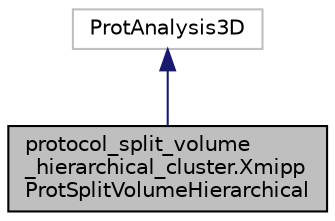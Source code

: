 digraph "protocol_split_volume_hierarchical_cluster.XmippProtSplitVolumeHierarchical"
{
  edge [fontname="Helvetica",fontsize="10",labelfontname="Helvetica",labelfontsize="10"];
  node [fontname="Helvetica",fontsize="10",shape=record];
  Node0 [label="protocol_split_volume\l_hierarchical_cluster.Xmipp\lProtSplitVolumeHierarchical",height=0.2,width=0.4,color="black", fillcolor="grey75", style="filled", fontcolor="black"];
  Node1 -> Node0 [dir="back",color="midnightblue",fontsize="10",style="solid",fontname="Helvetica"];
  Node1 [label="ProtAnalysis3D",height=0.2,width=0.4,color="grey75", fillcolor="white", style="filled"];
}
